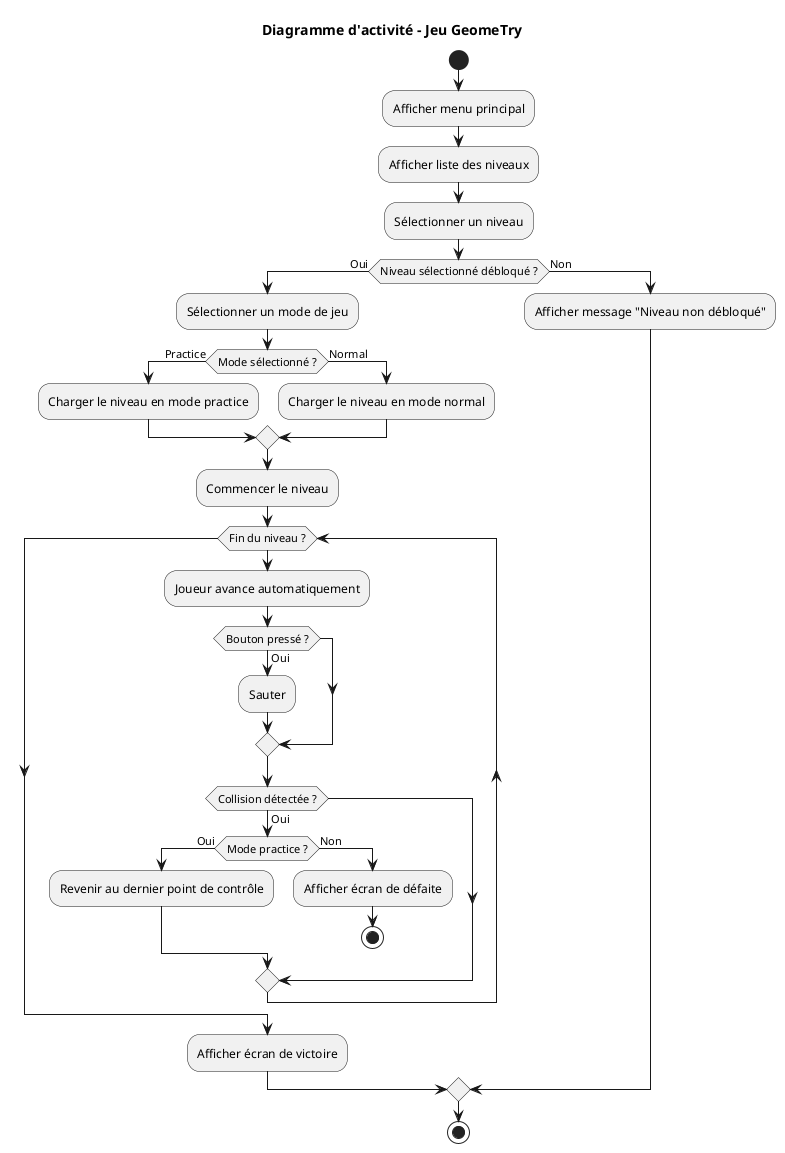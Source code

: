 @startuml Activity
title Diagramme d'activité - Jeu GeomeTry

start
:Afficher menu principal;
:Afficher liste des niveaux;
:Sélectionner un niveau;

if (Niveau sélectionné débloqué ?) then (Oui)
    :Sélectionner un mode de jeu;
    if (Mode sélectionné ?) then (Practice)
        :Charger le niveau en mode practice;
    else (Normal)
        :Charger le niveau en mode normal;
    endif
    :Commencer le niveau;
    while (Fin du niveau ?)
        :Joueur avance automatiquement;
        if (Bouton pressé ?) then (Oui)
            :Sauter;
        endif

        if (Collision détectée ?) then (Oui)
            if (Mode practice ?) then (Oui)
                :Revenir au dernier point de contrôle;
            else (Non)
                :Afficher écran de défaite;
                stop
            endif
        endif
    endwhile
    :Afficher écran de victoire;
else (Non)
    :Afficher message "Niveau non débloqué";
endif

stop
@enduml

